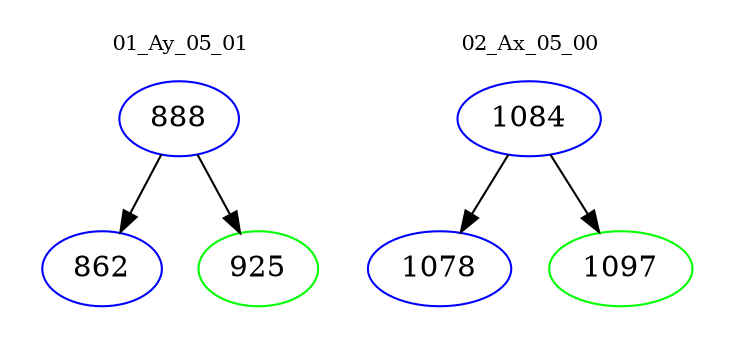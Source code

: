 digraph{
subgraph cluster_0 {
color = white
label = "01_Ay_05_01";
fontsize=10;
T0_888 [label="888", color="blue"]
T0_888 -> T0_862 [color="black"]
T0_862 [label="862", color="blue"]
T0_888 -> T0_925 [color="black"]
T0_925 [label="925", color="green"]
}
subgraph cluster_1 {
color = white
label = "02_Ax_05_00";
fontsize=10;
T1_1084 [label="1084", color="blue"]
T1_1084 -> T1_1078 [color="black"]
T1_1078 [label="1078", color="blue"]
T1_1084 -> T1_1097 [color="black"]
T1_1097 [label="1097", color="green"]
}
}
